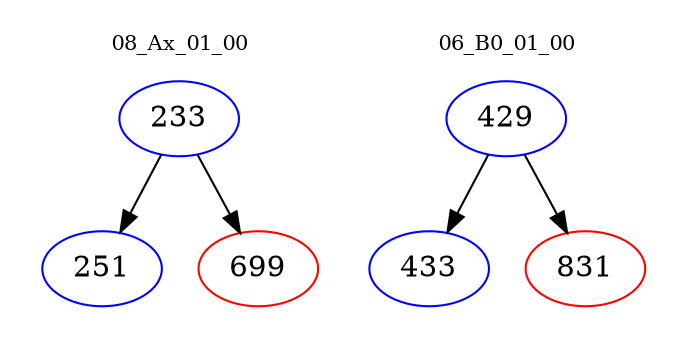 digraph{
subgraph cluster_0 {
color = white
label = "08_Ax_01_00";
fontsize=10;
T0_233 [label="233", color="blue"]
T0_233 -> T0_251 [color="black"]
T0_251 [label="251", color="blue"]
T0_233 -> T0_699 [color="black"]
T0_699 [label="699", color="red"]
}
subgraph cluster_1 {
color = white
label = "06_B0_01_00";
fontsize=10;
T1_429 [label="429", color="blue"]
T1_429 -> T1_433 [color="black"]
T1_433 [label="433", color="blue"]
T1_429 -> T1_831 [color="black"]
T1_831 [label="831", color="red"]
}
}
